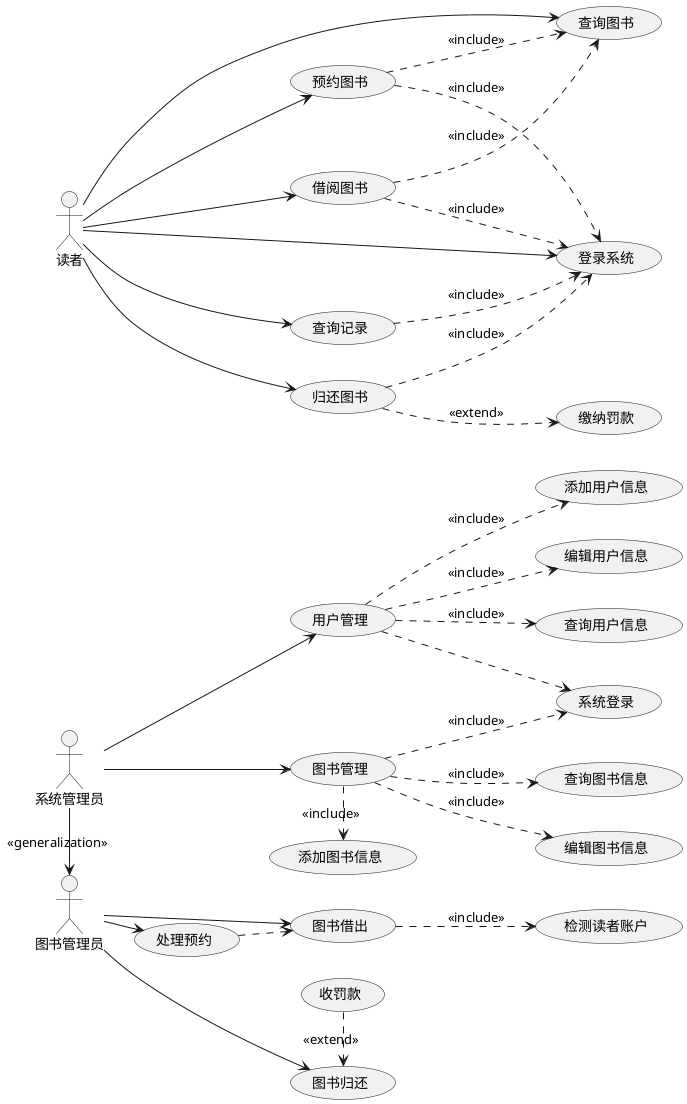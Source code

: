 @startuml
left to right direction
系统管理员 --> (图书管理)
(图书管理) .>(添加图书信息):<<include>>
(图书管理) ..>(查询图书信息):<<include>>
(图书管理) ..>(编辑图书信息):<<include>>
(图书管理) ..>(系统登录):<<include>>
系统管理员 --> (用户管理)
(用户管理) ..>(系统登录)
(用户管理) ..>(添加用户信息):<<include>>
(用户管理) ..>(编辑用户信息):<<include>>
(用户管理) ..>(查询用户信息):<<include>>

图书管理员 -->(图书归还)
(收罚款) .>(图书归还):<<extend>>
图书管理员 -->(图书借出)
图书管理员 ->(处理预约)
(处理预约).>(图书借出):<<extend>>
(图书借出)..>(检测读者账户):<<include>>

读者-->(借阅图书)
读者-->(查询图书)
读者-->(预约图书)
读者-->(登录系统)
读者-->(查询记录)
读者-->(归还图书)

(借阅图书)..>(查询图书):<<include>>
(借阅图书)..>(登录系统):<<include>>
(预约图书)..>(查询图书):<<include>>
(预约图书)..>(登录系统):<<include>>
(查询记录)..>(登录系统):<<include>>
(归还图书)..>(登录系统):<<include>>
(归还图书)..>(缴纳罚款):<<extend>>

系统管理员 ->图书管理员:<<generalization>>
@enduml